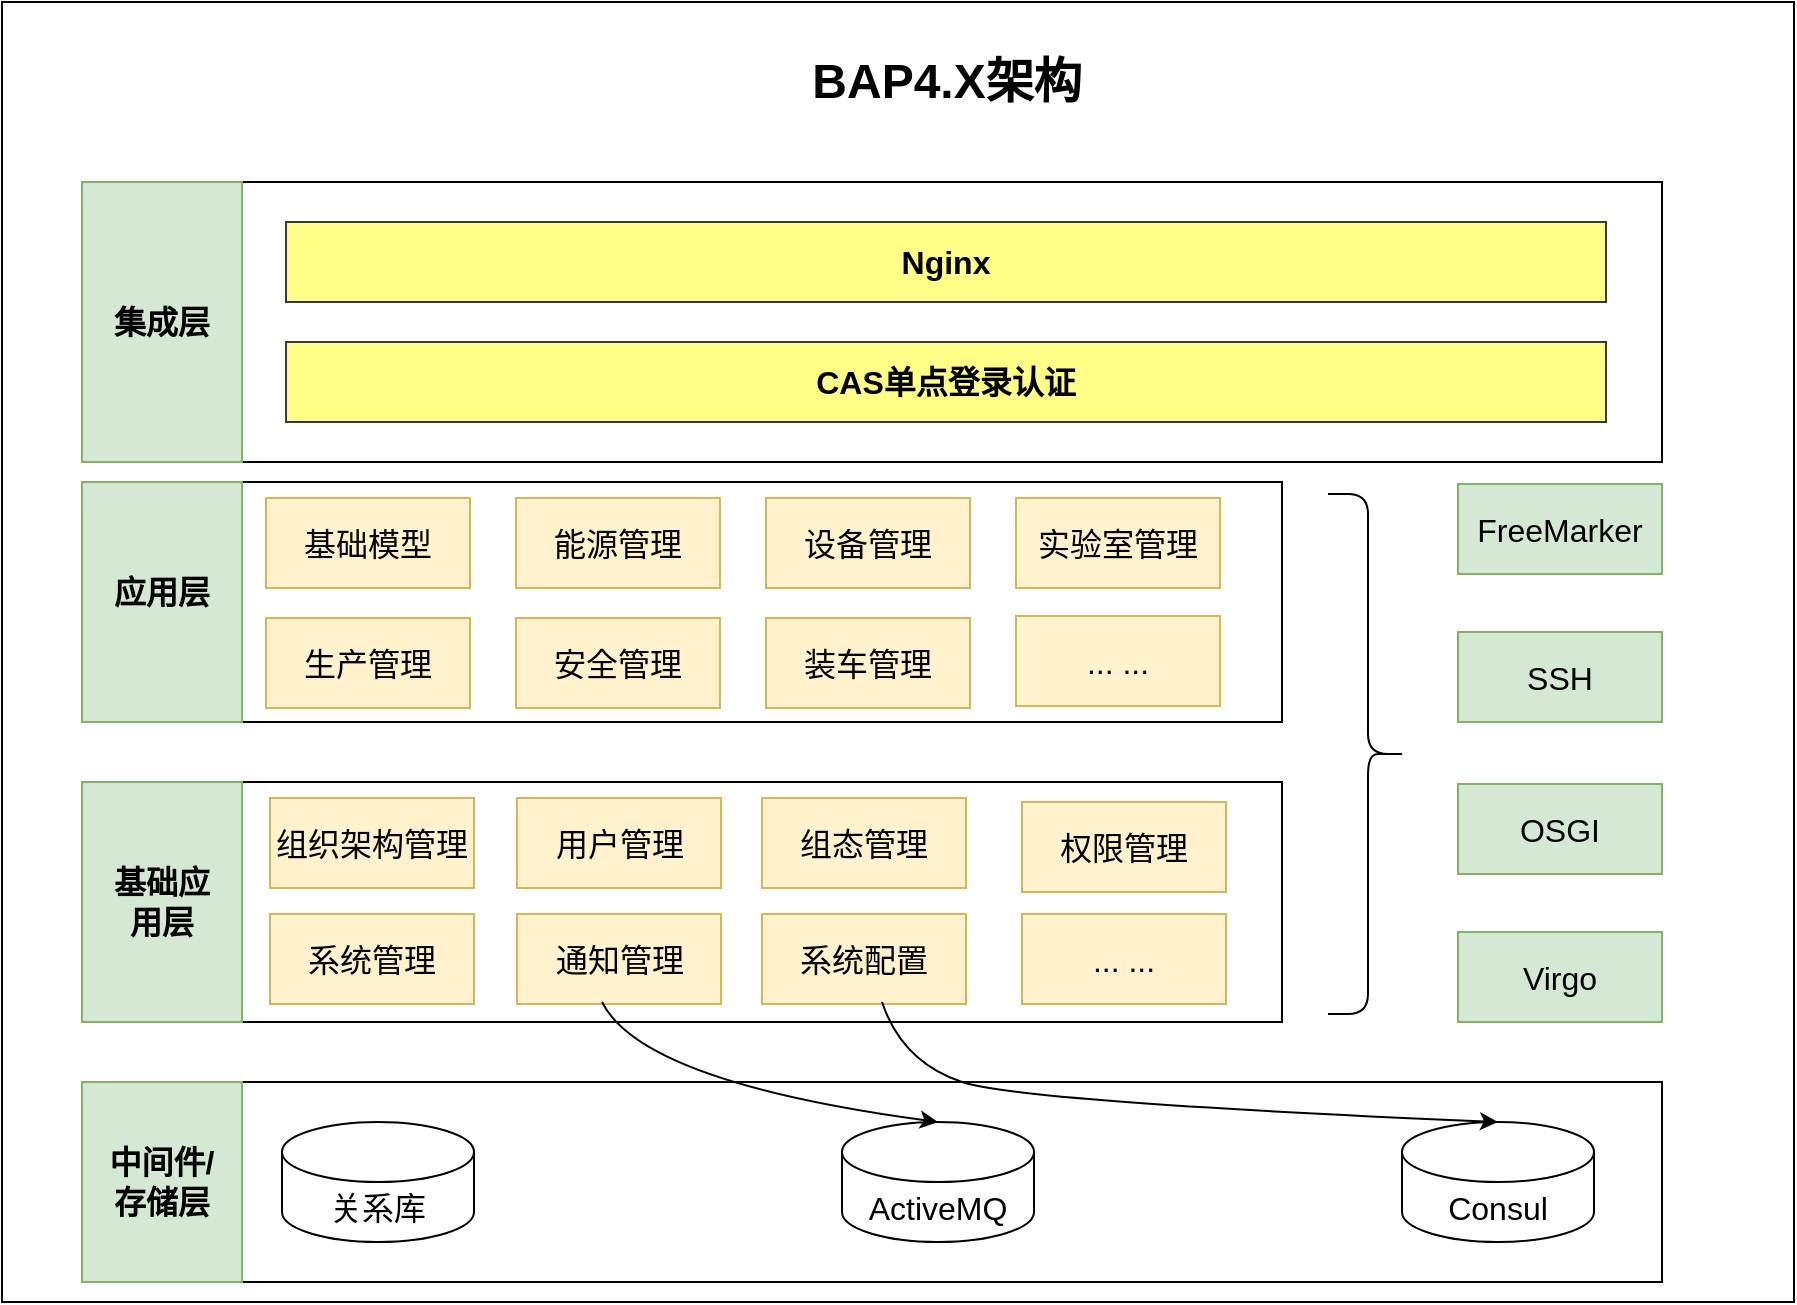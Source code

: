 <mxfile version="21.3.0" type="github">
  <diagram name="第 1 页" id="wIqSUEGo72H45PjjTKhU">
    <mxGraphModel dx="1074" dy="1885" grid="1" gridSize="10" guides="1" tooltips="1" connect="1" arrows="1" fold="1" page="1" pageScale="1" pageWidth="827" pageHeight="1169" math="0" shadow="0">
      <root>
        <mxCell id="0" />
        <mxCell id="1" parent="0" />
        <mxCell id="HUMHVoEiftwtO0TrfwaT-36" value="" style="rounded=0;whiteSpace=wrap;html=1;fillColor=none;" vertex="1" parent="1">
          <mxGeometry x="120" y="180" width="600" height="120" as="geometry" />
        </mxCell>
        <mxCell id="HUMHVoEiftwtO0TrfwaT-1" value="" style="rounded=0;whiteSpace=wrap;html=1;fillColor=none;" vertex="1" parent="1">
          <mxGeometry x="80" y="-60" width="896" height="650" as="geometry" />
        </mxCell>
        <mxCell id="HUMHVoEiftwtO0TrfwaT-2" value="" style="rounded=0;whiteSpace=wrap;html=1;fillColor=none;" vertex="1" parent="1">
          <mxGeometry x="120" y="480" width="790" height="100" as="geometry" />
        </mxCell>
        <mxCell id="HUMHVoEiftwtO0TrfwaT-3" value="" style="rounded=0;whiteSpace=wrap;html=1;fillColor=#d5e8d4;strokeColor=#82b366;" vertex="1" parent="1">
          <mxGeometry x="120" y="480" width="80" height="100" as="geometry" />
        </mxCell>
        <mxCell id="HUMHVoEiftwtO0TrfwaT-4" value="&lt;font style=&quot;font-size: 16px;&quot;&gt;&lt;b style=&quot;&quot;&gt;中间件/存储层&lt;/b&gt;&lt;/font&gt;" style="text;html=1;strokeColor=none;fillColor=none;align=center;verticalAlign=middle;whiteSpace=wrap;rounded=0;" vertex="1" parent="1">
          <mxGeometry x="130" y="515" width="60" height="30" as="geometry" />
        </mxCell>
        <mxCell id="HUMHVoEiftwtO0TrfwaT-5" value="&lt;span style=&quot;font-size: 16px;&quot;&gt;关系库&lt;/span&gt;" style="shape=cylinder3;whiteSpace=wrap;html=1;boundedLbl=1;backgroundOutline=1;size=15;" vertex="1" parent="1">
          <mxGeometry x="220" y="500" width="96" height="60" as="geometry" />
        </mxCell>
        <mxCell id="HUMHVoEiftwtO0TrfwaT-6" value="&lt;font style=&quot;font-size: 16px;&quot;&gt;ActiveMQ&lt;/font&gt;" style="shape=cylinder3;whiteSpace=wrap;html=1;boundedLbl=1;backgroundOutline=1;size=15;" vertex="1" parent="1">
          <mxGeometry x="500" y="500" width="96" height="60" as="geometry" />
        </mxCell>
        <mxCell id="HUMHVoEiftwtO0TrfwaT-7" value="&lt;font style=&quot;font-size: 16px;&quot;&gt;Consul&lt;/font&gt;" style="shape=cylinder3;whiteSpace=wrap;html=1;boundedLbl=1;backgroundOutline=1;size=15;" vertex="1" parent="1">
          <mxGeometry x="780" y="500" width="96" height="60" as="geometry" />
        </mxCell>
        <mxCell id="HUMHVoEiftwtO0TrfwaT-10" value="" style="text;html=1;strokeColor=none;fillColor=none;align=center;verticalAlign=middle;whiteSpace=wrap;rounded=0;" vertex="1" parent="1">
          <mxGeometry x="120" y="385" width="70" height="30" as="geometry" />
        </mxCell>
        <mxCell id="HUMHVoEiftwtO0TrfwaT-13" value="" style="rounded=0;whiteSpace=wrap;html=1;fillColor=none;" vertex="1" parent="1">
          <mxGeometry x="120" y="30" width="790" height="140" as="geometry" />
        </mxCell>
        <mxCell id="HUMHVoEiftwtO0TrfwaT-14" value="" style="rounded=0;whiteSpace=wrap;html=1;fillColor=#d5e8d4;strokeColor=#82b366;" vertex="1" parent="1">
          <mxGeometry x="120" y="30" width="80" height="140" as="geometry" />
        </mxCell>
        <mxCell id="HUMHVoEiftwtO0TrfwaT-15" value="&lt;span style=&quot;font-size: 16px;&quot;&gt;&lt;b&gt;集成层&lt;/b&gt;&lt;/span&gt;" style="text;html=1;strokeColor=none;fillColor=none;align=center;verticalAlign=middle;whiteSpace=wrap;rounded=0;" vertex="1" parent="1">
          <mxGeometry x="130" y="85" width="60" height="30" as="geometry" />
        </mxCell>
        <mxCell id="HUMHVoEiftwtO0TrfwaT-16" value="&lt;font style=&quot;font-size: 16px;&quot;&gt;&lt;b&gt;CAS单点登录认证&lt;/b&gt;&lt;/font&gt;" style="rounded=0;whiteSpace=wrap;html=1;fillColor=#ffff88;strokeColor=#36393d;" vertex="1" parent="1">
          <mxGeometry x="222" y="110" width="660" height="40" as="geometry" />
        </mxCell>
        <mxCell id="HUMHVoEiftwtO0TrfwaT-19" value="" style="rounded=0;whiteSpace=wrap;html=1;fillColor=none;" vertex="1" parent="1">
          <mxGeometry x="120" y="330" width="600" height="120" as="geometry" />
        </mxCell>
        <mxCell id="HUMHVoEiftwtO0TrfwaT-20" value="" style="rounded=0;whiteSpace=wrap;html=1;fillColor=#d5e8d4;strokeColor=#82b366;" vertex="1" parent="1">
          <mxGeometry x="120" y="330" width="80" height="120" as="geometry" />
        </mxCell>
        <mxCell id="HUMHVoEiftwtO0TrfwaT-21" value="&lt;font style=&quot;font-size: 16px;&quot;&gt;&lt;b style=&quot;&quot;&gt;基础应用层&lt;/b&gt;&lt;/font&gt;" style="text;html=1;strokeColor=none;fillColor=none;align=center;verticalAlign=middle;whiteSpace=wrap;rounded=0;" vertex="1" parent="1">
          <mxGeometry x="130" y="375" width="60" height="30" as="geometry" />
        </mxCell>
        <mxCell id="HUMHVoEiftwtO0TrfwaT-22" value="&lt;span style=&quot;font-size: 16px;&quot;&gt;基础模型&lt;/span&gt;" style="rounded=0;whiteSpace=wrap;html=1;fillColor=#fff2cc;strokeColor=#d6b656;" vertex="1" parent="1">
          <mxGeometry x="212" y="188" width="102" height="45" as="geometry" />
        </mxCell>
        <mxCell id="HUMHVoEiftwtO0TrfwaT-23" value="&lt;font style=&quot;font-size: 16px;&quot;&gt;系统管理&lt;/font&gt;" style="rounded=0;whiteSpace=wrap;html=1;fillColor=#fff2cc;strokeColor=#d6b656;" vertex="1" parent="1">
          <mxGeometry x="214" y="396" width="102" height="45" as="geometry" />
        </mxCell>
        <mxCell id="HUMHVoEiftwtO0TrfwaT-24" value="&lt;font style=&quot;font-size: 16px;&quot;&gt;用户管理&lt;/font&gt;" style="rounded=0;whiteSpace=wrap;html=1;fillColor=#fff2cc;strokeColor=#d6b656;" vertex="1" parent="1">
          <mxGeometry x="337.5" y="338" width="102" height="45" as="geometry" />
        </mxCell>
        <mxCell id="HUMHVoEiftwtO0TrfwaT-25" value="&lt;font style=&quot;font-size: 16px;&quot;&gt;组态管理&lt;/font&gt;" style="rounded=0;whiteSpace=wrap;html=1;fillColor=#fff2cc;strokeColor=#d6b656;" vertex="1" parent="1">
          <mxGeometry x="460" y="338" width="102" height="45" as="geometry" />
        </mxCell>
        <mxCell id="HUMHVoEiftwtO0TrfwaT-26" value="&lt;span style=&quot;font-size: 16px;&quot;&gt;通知管理&lt;/span&gt;" style="rounded=0;whiteSpace=wrap;html=1;fillColor=#fff2cc;strokeColor=#d6b656;" vertex="1" parent="1">
          <mxGeometry x="337.5" y="396" width="102" height="45" as="geometry" />
        </mxCell>
        <mxCell id="HUMHVoEiftwtO0TrfwaT-27" value="&lt;font style=&quot;font-size: 16px;&quot;&gt;... ...&lt;/font&gt;" style="rounded=0;whiteSpace=wrap;html=1;fillColor=#fff2cc;strokeColor=#d6b656;" vertex="1" parent="1">
          <mxGeometry x="590" y="396" width="102" height="45" as="geometry" />
        </mxCell>
        <mxCell id="HUMHVoEiftwtO0TrfwaT-29" value="&lt;font style=&quot;font-size: 16px;&quot;&gt;权限管理&lt;/font&gt;" style="rounded=0;whiteSpace=wrap;html=1;fillColor=#fff2cc;strokeColor=#d6b656;" vertex="1" parent="1">
          <mxGeometry x="590" y="340" width="102" height="45" as="geometry" />
        </mxCell>
        <mxCell id="HUMHVoEiftwtO0TrfwaT-30" value="&lt;font style=&quot;font-size: 16px;&quot;&gt;系统配置&lt;/font&gt;" style="rounded=0;whiteSpace=wrap;html=1;fillColor=#fff2cc;strokeColor=#d6b656;" vertex="1" parent="1">
          <mxGeometry x="460" y="396" width="102" height="45" as="geometry" />
        </mxCell>
        <mxCell id="HUMHVoEiftwtO0TrfwaT-33" value="" style="curved=1;endArrow=classic;html=1;rounded=0;entryX=0.5;entryY=0;entryDx=0;entryDy=0;entryPerimeter=0;" edge="1" parent="1" target="HUMHVoEiftwtO0TrfwaT-7">
          <mxGeometry width="50" height="50" relative="1" as="geometry">
            <mxPoint x="520" y="440" as="sourcePoint" />
            <mxPoint x="650" y="510" as="targetPoint" />
            <Array as="points">
              <mxPoint x="530" y="470" />
              <mxPoint x="590" y="490" />
            </Array>
          </mxGeometry>
        </mxCell>
        <mxCell id="HUMHVoEiftwtO0TrfwaT-35" value="" style="curved=1;endArrow=classic;html=1;rounded=0;entryX=0.5;entryY=0;entryDx=0;entryDy=0;entryPerimeter=0;" edge="1" parent="1" target="HUMHVoEiftwtO0TrfwaT-6">
          <mxGeometry width="50" height="50" relative="1" as="geometry">
            <mxPoint x="380" y="440" as="sourcePoint" />
            <mxPoint x="460" y="500" as="targetPoint" />
            <Array as="points">
              <mxPoint x="400" y="480" />
            </Array>
          </mxGeometry>
        </mxCell>
        <mxCell id="HUMHVoEiftwtO0TrfwaT-37" value="" style="rounded=0;whiteSpace=wrap;html=1;fillColor=#d5e8d4;strokeColor=#82b366;" vertex="1" parent="1">
          <mxGeometry x="120" y="180" width="80" height="120" as="geometry" />
        </mxCell>
        <mxCell id="HUMHVoEiftwtO0TrfwaT-38" value="&lt;font style=&quot;font-size: 16px;&quot;&gt;&lt;b style=&quot;&quot;&gt;应用层&lt;/b&gt;&lt;/font&gt;" style="text;html=1;strokeColor=none;fillColor=none;align=center;verticalAlign=middle;whiteSpace=wrap;rounded=0;" vertex="1" parent="1">
          <mxGeometry x="130" y="220" width="60" height="30" as="geometry" />
        </mxCell>
        <mxCell id="HUMHVoEiftwtO0TrfwaT-39" value="&lt;font style=&quot;font-size: 16px;&quot;&gt;组织架构管理&lt;/font&gt;" style="rounded=0;whiteSpace=wrap;html=1;fillColor=#fff2cc;strokeColor=#d6b656;" vertex="1" parent="1">
          <mxGeometry x="214" y="338" width="102" height="45" as="geometry" />
        </mxCell>
        <mxCell id="HUMHVoEiftwtO0TrfwaT-40" value="&lt;font style=&quot;font-size: 16px;&quot;&gt;生产管理&lt;/font&gt;" style="rounded=0;whiteSpace=wrap;html=1;fillColor=#fff2cc;strokeColor=#d6b656;" vertex="1" parent="1">
          <mxGeometry x="212" y="248" width="102" height="45" as="geometry" />
        </mxCell>
        <mxCell id="HUMHVoEiftwtO0TrfwaT-42" value="&lt;font style=&quot;font-size: 16px;&quot;&gt;能源管理&lt;/font&gt;" style="rounded=0;whiteSpace=wrap;html=1;fillColor=#fff2cc;strokeColor=#d6b656;" vertex="1" parent="1">
          <mxGeometry x="337" y="188" width="102" height="45" as="geometry" />
        </mxCell>
        <mxCell id="HUMHVoEiftwtO0TrfwaT-43" value="&lt;font style=&quot;font-size: 16px;&quot;&gt;安全管理&lt;/font&gt;" style="rounded=0;whiteSpace=wrap;html=1;fillColor=#fff2cc;strokeColor=#d6b656;" vertex="1" parent="1">
          <mxGeometry x="337" y="248" width="102" height="45" as="geometry" />
        </mxCell>
        <mxCell id="HUMHVoEiftwtO0TrfwaT-44" value="&lt;font style=&quot;font-size: 16px;&quot;&gt;设备管理&lt;/font&gt;" style="rounded=0;whiteSpace=wrap;html=1;fillColor=#fff2cc;strokeColor=#d6b656;" vertex="1" parent="1">
          <mxGeometry x="462" y="188" width="102" height="45" as="geometry" />
        </mxCell>
        <mxCell id="HUMHVoEiftwtO0TrfwaT-45" value="&lt;font style=&quot;font-size: 16px;&quot;&gt;装车管理&lt;/font&gt;" style="rounded=0;whiteSpace=wrap;html=1;fillColor=#fff2cc;strokeColor=#d6b656;" vertex="1" parent="1">
          <mxGeometry x="462" y="248" width="102" height="45" as="geometry" />
        </mxCell>
        <mxCell id="HUMHVoEiftwtO0TrfwaT-46" value="&lt;font style=&quot;font-size: 16px;&quot;&gt;实验室管理&lt;/font&gt;" style="rounded=0;whiteSpace=wrap;html=1;fillColor=#fff2cc;strokeColor=#d6b656;" vertex="1" parent="1">
          <mxGeometry x="587" y="188" width="102" height="45" as="geometry" />
        </mxCell>
        <mxCell id="HUMHVoEiftwtO0TrfwaT-48" value="&lt;font style=&quot;font-size: 16px;&quot;&gt;... ...&lt;/font&gt;" style="rounded=0;whiteSpace=wrap;html=1;fillColor=#fff2cc;strokeColor=#d6b656;" vertex="1" parent="1">
          <mxGeometry x="587" y="247" width="102" height="45" as="geometry" />
        </mxCell>
        <mxCell id="HUMHVoEiftwtO0TrfwaT-49" value="&lt;font style=&quot;font-size: 16px;&quot;&gt;Virgo&lt;/font&gt;" style="rounded=0;whiteSpace=wrap;html=1;fillColor=#d5e8d4;strokeColor=#82b366;" vertex="1" parent="1">
          <mxGeometry x="808" y="405" width="102" height="45" as="geometry" />
        </mxCell>
        <mxCell id="HUMHVoEiftwtO0TrfwaT-50" value="&lt;font style=&quot;font-size: 16px;&quot;&gt;OSGI&lt;/font&gt;" style="rounded=0;whiteSpace=wrap;html=1;fillColor=#d5e8d4;strokeColor=#82b366;" vertex="1" parent="1">
          <mxGeometry x="808" y="331" width="102" height="45" as="geometry" />
        </mxCell>
        <mxCell id="HUMHVoEiftwtO0TrfwaT-52" value="&lt;font style=&quot;font-size: 16px;&quot;&gt;SSH&lt;/font&gt;" style="rounded=0;whiteSpace=wrap;html=1;fillColor=#d5e8d4;strokeColor=#82b366;" vertex="1" parent="1">
          <mxGeometry x="808" y="255" width="102" height="45" as="geometry" />
        </mxCell>
        <mxCell id="HUMHVoEiftwtO0TrfwaT-53" value="&lt;font style=&quot;font-size: 16px;&quot;&gt;FreeMarker&lt;/font&gt;" style="rounded=0;whiteSpace=wrap;html=1;fillColor=#d5e8d4;strokeColor=#82b366;" vertex="1" parent="1">
          <mxGeometry x="808" y="181" width="102" height="45" as="geometry" />
        </mxCell>
        <mxCell id="HUMHVoEiftwtO0TrfwaT-54" value="" style="shape=curlyBracket;whiteSpace=wrap;html=1;rounded=1;flipH=1;labelPosition=right;verticalLabelPosition=middle;align=left;verticalAlign=middle;" vertex="1" parent="1">
          <mxGeometry x="743" y="186" width="40" height="260" as="geometry" />
        </mxCell>
        <mxCell id="HUMHVoEiftwtO0TrfwaT-55" value="&lt;font style=&quot;font-size: 16px;&quot;&gt;&lt;b&gt;Nginx&lt;/b&gt;&lt;/font&gt;" style="rounded=0;whiteSpace=wrap;html=1;fillColor=#ffff88;strokeColor=#36393d;" vertex="1" parent="1">
          <mxGeometry x="222" y="50" width="660" height="40" as="geometry" />
        </mxCell>
        <mxCell id="HUMHVoEiftwtO0TrfwaT-56" value="BAP4.X架构" style="text;strokeColor=none;fillColor=none;html=1;fontSize=24;fontStyle=1;verticalAlign=middle;align=center;" vertex="1" parent="1">
          <mxGeometry x="502" y="-40" width="100" height="40" as="geometry" />
        </mxCell>
      </root>
    </mxGraphModel>
  </diagram>
</mxfile>
